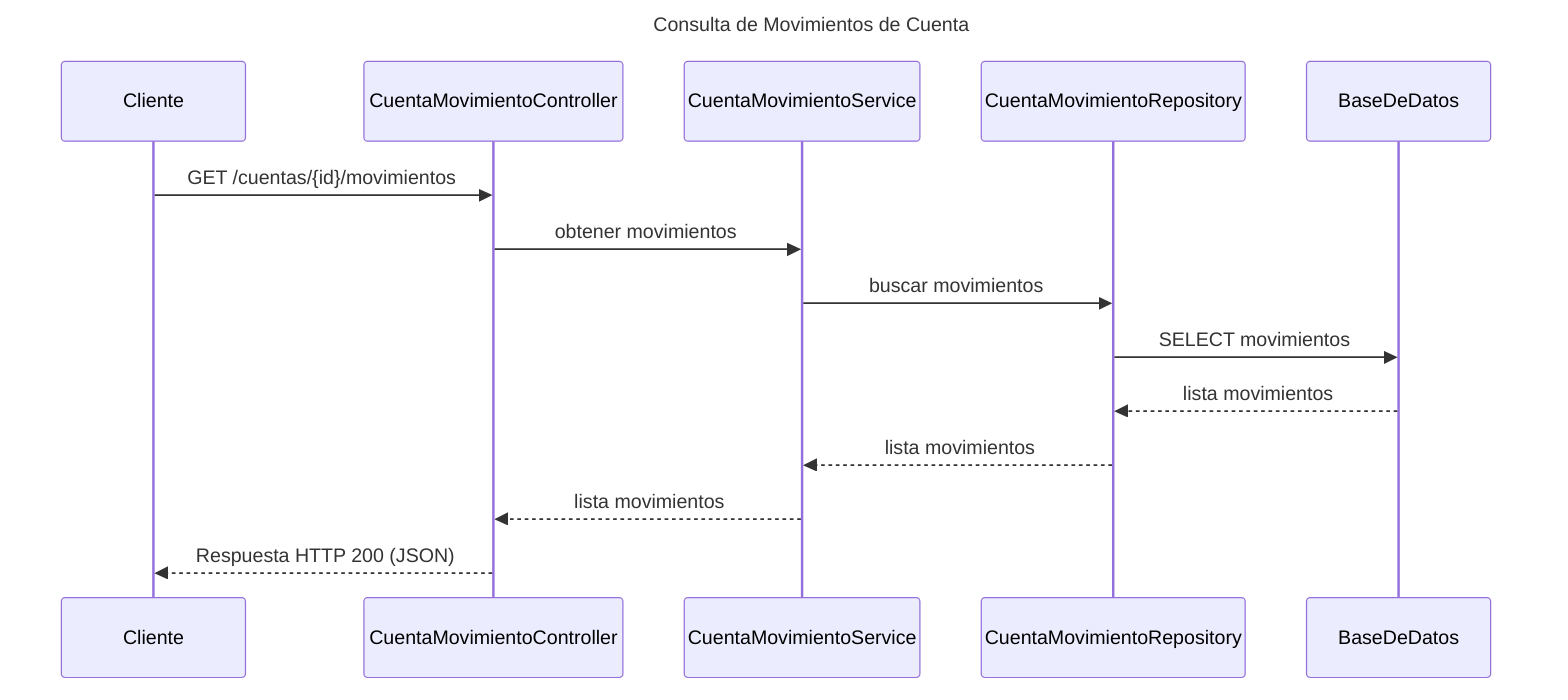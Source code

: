 ---
title: Consulta de Movimientos de Cuenta
---
sequenceDiagram
    participant C as Cliente
    participant Ctrl as CuentaMovimientoController
    participant S as CuentaMovimientoService
    participant R as CuentaMovimientoRepository
    participant DB as BaseDeDatos
    C->>Ctrl: GET /cuentas/{id}/movimientos
    Ctrl->>S: obtener movimientos
    S->>R: buscar movimientos
    R->>DB: SELECT movimientos
    DB-->>R: lista movimientos
    R-->>S: lista movimientos
    S-->>Ctrl: lista movimientos
    Ctrl-->>C: Respuesta HTTP 200 (JSON)